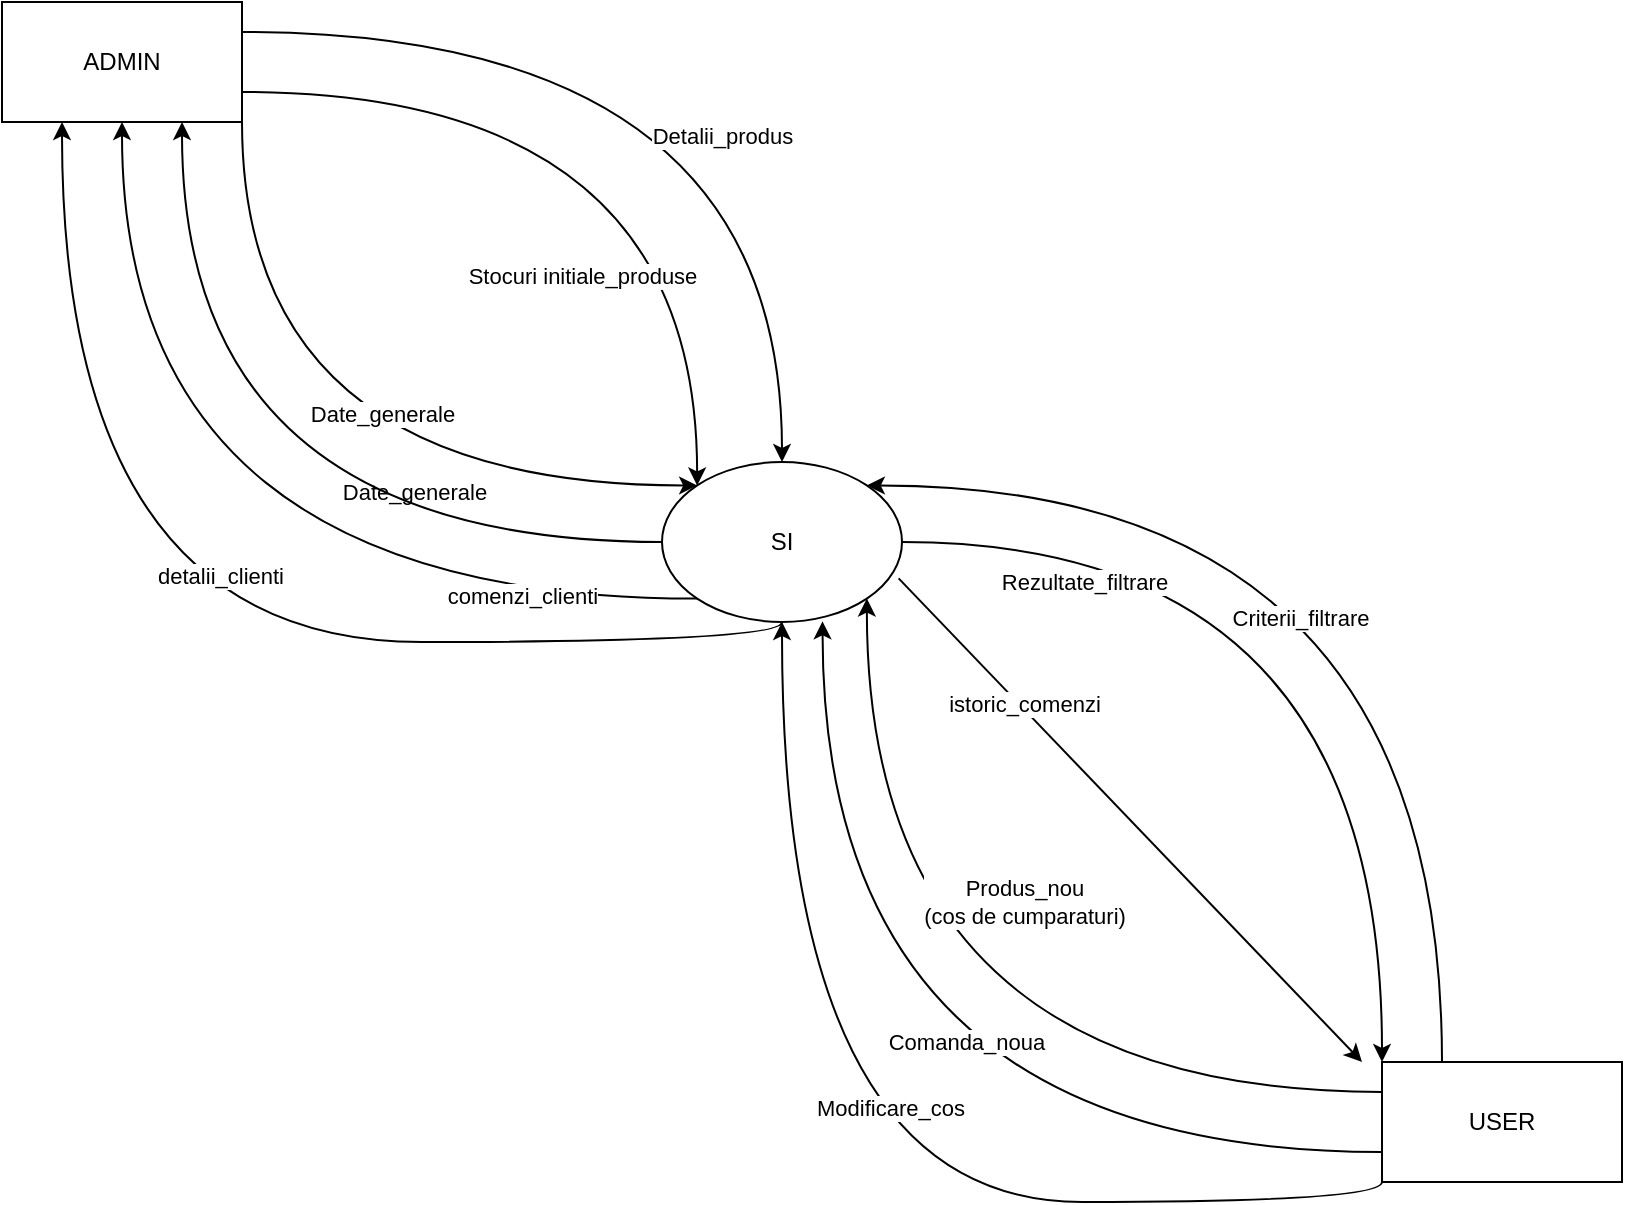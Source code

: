 <mxfile version="20.8.16" type="device"><diagram name="Page-1" id="ReWSVAAQgxQV1rEbffUf"><mxGraphModel dx="1276" dy="614" grid="1" gridSize="10" guides="1" tooltips="1" connect="1" arrows="1" fold="1" page="1" pageScale="1" pageWidth="850" pageHeight="1100" math="0" shadow="0"><root><mxCell id="0"/><mxCell id="1" parent="0"/><mxCell id="twsSZfrFqojOAcueQTn0-1" value="ADMIN" style="rounded=0;whiteSpace=wrap;html=1;" parent="1" vertex="1"><mxGeometry x="20" y="30" width="120" height="60" as="geometry"/></mxCell><mxCell id="twsSZfrFqojOAcueQTn0-2" value="USER" style="rounded=0;whiteSpace=wrap;html=1;" parent="1" vertex="1"><mxGeometry x="710" y="560" width="120" height="60" as="geometry"/></mxCell><mxCell id="twsSZfrFqojOAcueQTn0-3" value="SI" style="ellipse;whiteSpace=wrap;html=1;" parent="1" vertex="1"><mxGeometry x="350" y="260" width="120" height="80" as="geometry"/></mxCell><mxCell id="twsSZfrFqojOAcueQTn0-4" value="" style="endArrow=classic;html=1;rounded=0;entryX=0;entryY=0;entryDx=0;entryDy=0;exitX=1;exitY=1;exitDx=0;exitDy=0;edgeStyle=orthogonalEdgeStyle;curved=1;" parent="1" source="twsSZfrFqojOAcueQTn0-1" target="twsSZfrFqojOAcueQTn0-3" edge="1"><mxGeometry width="50" height="50" relative="1" as="geometry"><mxPoint x="200" y="190" as="sourcePoint"/><mxPoint x="250" y="140" as="targetPoint"/><Array as="points"><mxPoint x="140" y="272"/></Array></mxGeometry></mxCell><mxCell id="twsSZfrFqojOAcueQTn0-5" value="Date_generale" style="edgeLabel;html=1;align=center;verticalAlign=middle;resizable=0;points=[];" parent="twsSZfrFqojOAcueQTn0-4" vertex="1" connectable="0"><mxGeometry x="0.099" y="-2" relative="1" as="geometry"><mxPoint x="42" y="1" as="offset"/></mxGeometry></mxCell><mxCell id="twsSZfrFqojOAcueQTn0-6" value="" style="endArrow=classic;html=1;rounded=0;exitX=1;exitY=0.25;exitDx=0;exitDy=0;entryX=0.5;entryY=0;entryDx=0;entryDy=0;edgeStyle=orthogonalEdgeStyle;curved=1;" parent="1" source="twsSZfrFqojOAcueQTn0-1" target="twsSZfrFqojOAcueQTn0-3" edge="1"><mxGeometry width="50" height="50" relative="1" as="geometry"><mxPoint x="520" y="350" as="sourcePoint"/><mxPoint x="570" y="300" as="targetPoint"/></mxGeometry></mxCell><mxCell id="twsSZfrFqojOAcueQTn0-7" value="Detalii_produs" style="edgeLabel;html=1;align=center;verticalAlign=middle;resizable=0;points=[];" parent="twsSZfrFqojOAcueQTn0-6" vertex="1" connectable="0"><mxGeometry x="-0.104" y="-52" relative="1" as="geometry"><mxPoint x="22" as="offset"/></mxGeometry></mxCell><mxCell id="twsSZfrFqojOAcueQTn0-8" value="" style="endArrow=classic;html=1;rounded=0;exitX=0;exitY=0.5;exitDx=0;exitDy=0;entryX=0.75;entryY=1;entryDx=0;entryDy=0;edgeStyle=orthogonalEdgeStyle;curved=1;" parent="1" source="twsSZfrFqojOAcueQTn0-3" target="twsSZfrFqojOAcueQTn0-1" edge="1"><mxGeometry width="50" height="50" relative="1" as="geometry"><mxPoint x="180" y="300" as="sourcePoint"/><mxPoint x="230" y="250" as="targetPoint"/></mxGeometry></mxCell><mxCell id="twsSZfrFqojOAcueQTn0-9" value="Date_generale" style="edgeLabel;html=1;align=center;verticalAlign=middle;resizable=0;points=[];" parent="twsSZfrFqojOAcueQTn0-8" vertex="1" connectable="0"><mxGeometry x="0.098" y="1" relative="1" as="geometry"><mxPoint x="101" y="-57" as="offset"/></mxGeometry></mxCell><mxCell id="twsSZfrFqojOAcueQTn0-11" value="" style="endArrow=classic;html=1;rounded=0;exitX=1;exitY=0.75;exitDx=0;exitDy=0;entryX=0;entryY=0;entryDx=0;entryDy=0;edgeStyle=orthogonalEdgeStyle;curved=1;" parent="1" source="twsSZfrFqojOAcueQTn0-1" target="twsSZfrFqojOAcueQTn0-3" edge="1"><mxGeometry width="50" height="50" relative="1" as="geometry"><mxPoint x="70" y="330" as="sourcePoint"/><mxPoint x="230" y="230" as="targetPoint"/></mxGeometry></mxCell><mxCell id="twsSZfrFqojOAcueQTn0-18" value="Stocuri initiale_produse" style="edgeLabel;html=1;align=center;verticalAlign=middle;resizable=0;points=[];" parent="twsSZfrFqojOAcueQTn0-11" vertex="1" connectable="0"><mxGeometry x="0.505" y="-19" relative="1" as="geometry"><mxPoint x="-39" as="offset"/></mxGeometry></mxCell><mxCell id="twsSZfrFqojOAcueQTn0-19" value="" style="endArrow=classic;html=1;rounded=0;exitX=0;exitY=1;exitDx=0;exitDy=0;entryX=0.5;entryY=1;entryDx=0;entryDy=0;edgeStyle=orthogonalEdgeStyle;curved=1;" parent="1" source="twsSZfrFqojOAcueQTn0-3" target="twsSZfrFqojOAcueQTn0-1" edge="1"><mxGeometry width="50" height="50" relative="1" as="geometry"><mxPoint x="120" y="330" as="sourcePoint"/><mxPoint x="140" y="410" as="targetPoint"/></mxGeometry></mxCell><mxCell id="twsSZfrFqojOAcueQTn0-22" value="comenzi_clienti" style="edgeLabel;html=1;align=center;verticalAlign=middle;resizable=0;points=[];" parent="twsSZfrFqojOAcueQTn0-19" vertex="1" connectable="0"><mxGeometry x="0.384" y="-50" relative="1" as="geometry"><mxPoint x="150" y="75" as="offset"/></mxGeometry></mxCell><mxCell id="twsSZfrFqojOAcueQTn0-23" value="" style="endArrow=classic;html=1;rounded=0;curved=1;exitX=0.5;exitY=1;exitDx=0;exitDy=0;entryX=0.25;entryY=1;entryDx=0;entryDy=0;edgeStyle=orthogonalEdgeStyle;" parent="1" source="twsSZfrFqojOAcueQTn0-3" target="twsSZfrFqojOAcueQTn0-1" edge="1"><mxGeometry width="50" height="50" relative="1" as="geometry"><mxPoint x="80" y="360" as="sourcePoint"/><mxPoint x="130" y="310" as="targetPoint"/></mxGeometry></mxCell><mxCell id="twsSZfrFqojOAcueQTn0-24" value="detalii_clienti" style="edgeLabel;html=1;align=center;verticalAlign=middle;resizable=0;points=[];" parent="twsSZfrFqojOAcueQTn0-23" vertex="1" connectable="0"><mxGeometry x="-0.074" y="-33" relative="1" as="geometry"><mxPoint as="offset"/></mxGeometry></mxCell><mxCell id="twsSZfrFqojOAcueQTn0-28" value="" style="endArrow=classic;html=1;rounded=0;curved=1;exitX=0.25;exitY=0;exitDx=0;exitDy=0;entryX=1;entryY=0;entryDx=0;entryDy=0;edgeStyle=orthogonalEdgeStyle;" parent="1" source="twsSZfrFqojOAcueQTn0-2" target="twsSZfrFqojOAcueQTn0-3" edge="1"><mxGeometry width="50" height="50" relative="1" as="geometry"><mxPoint x="710" y="440" as="sourcePoint"/><mxPoint x="760" y="390" as="targetPoint"/><Array as="points"><mxPoint x="740" y="272"/></Array></mxGeometry></mxCell><mxCell id="twsSZfrFqojOAcueQTn0-30" value="Criterii_filtrare" style="edgeLabel;html=1;align=center;verticalAlign=middle;resizable=0;points=[];" parent="twsSZfrFqojOAcueQTn0-28" vertex="1" connectable="0"><mxGeometry x="0.25" y="66" relative="1" as="geometry"><mxPoint as="offset"/></mxGeometry></mxCell><mxCell id="twsSZfrFqojOAcueQTn0-31" value="" style="endArrow=classic;html=1;rounded=0;curved=1;exitX=1;exitY=0.5;exitDx=0;exitDy=0;entryX=0;entryY=0;entryDx=0;entryDy=0;edgeStyle=orthogonalEdgeStyle;" parent="1" source="twsSZfrFqojOAcueQTn0-3" target="twsSZfrFqojOAcueQTn0-2" edge="1"><mxGeometry width="50" height="50" relative="1" as="geometry"><mxPoint x="560" y="460" as="sourcePoint"/><mxPoint x="610" y="410" as="targetPoint"/></mxGeometry></mxCell><mxCell id="twsSZfrFqojOAcueQTn0-32" value="Rezultate_filtrare" style="edgeLabel;html=1;align=center;verticalAlign=middle;resizable=0;points=[];" parent="twsSZfrFqojOAcueQTn0-31" vertex="1" connectable="0"><mxGeometry x="-0.33" y="-50" relative="1" as="geometry"><mxPoint x="-77" y="-30" as="offset"/></mxGeometry></mxCell><mxCell id="twsSZfrFqojOAcueQTn0-33" value="" style="endArrow=classic;html=1;rounded=0;exitX=0;exitY=0.25;exitDx=0;exitDy=0;entryX=1;entryY=1;entryDx=0;entryDy=0;edgeStyle=orthogonalEdgeStyle;curved=1;" parent="1" source="twsSZfrFqojOAcueQTn0-2" target="twsSZfrFqojOAcueQTn0-3" edge="1"><mxGeometry width="50" height="50" relative="1" as="geometry"><mxPoint x="460" y="500" as="sourcePoint"/><mxPoint x="510" y="450" as="targetPoint"/></mxGeometry></mxCell><mxCell id="twsSZfrFqojOAcueQTn0-34" value="Produs_nou&lt;br&gt;(cos de cumparaturi)" style="edgeLabel;html=1;align=center;verticalAlign=middle;resizable=0;points=[];" parent="twsSZfrFqojOAcueQTn0-33" vertex="1" connectable="0"><mxGeometry x="0.412" y="-36" relative="1" as="geometry"><mxPoint x="42" y="3" as="offset"/></mxGeometry></mxCell><mxCell id="twsSZfrFqojOAcueQTn0-35" value="" style="endArrow=classic;html=1;rounded=0;curved=1;exitX=0;exitY=0.75;exitDx=0;exitDy=0;edgeStyle=orthogonalEdgeStyle;entryX=0.669;entryY=0.996;entryDx=0;entryDy=0;entryPerimeter=0;" parent="1" source="twsSZfrFqojOAcueQTn0-2" target="twsSZfrFqojOAcueQTn0-3" edge="1"><mxGeometry width="50" height="50" relative="1" as="geometry"><mxPoint x="310" y="540" as="sourcePoint"/><mxPoint x="430" y="380" as="targetPoint"/></mxGeometry></mxCell><mxCell id="twsSZfrFqojOAcueQTn0-36" value="Comanda_noua" style="edgeLabel;html=1;align=center;verticalAlign=middle;resizable=0;points=[];" parent="twsSZfrFqojOAcueQTn0-35" vertex="1" connectable="0"><mxGeometry x="-0.235" y="-55" relative="1" as="geometry"><mxPoint as="offset"/></mxGeometry></mxCell><mxCell id="twsSZfrFqojOAcueQTn0-37" value="" style="endArrow=classic;html=1;rounded=0;curved=1;exitX=0;exitY=1;exitDx=0;exitDy=0;edgeStyle=orthogonalEdgeStyle;entryX=0.5;entryY=1;entryDx=0;entryDy=0;" parent="1" source="twsSZfrFqojOAcueQTn0-2" target="twsSZfrFqojOAcueQTn0-3" edge="1"><mxGeometry width="50" height="50" relative="1" as="geometry"><mxPoint x="250" y="520" as="sourcePoint"/><mxPoint x="410" y="350" as="targetPoint"/></mxGeometry></mxCell><mxCell id="twsSZfrFqojOAcueQTn0-38" value="Modificare_cos" style="edgeLabel;html=1;align=center;verticalAlign=middle;resizable=0;points=[];" parent="twsSZfrFqojOAcueQTn0-37" vertex="1" connectable="0"><mxGeometry x="-0.147" y="-47" relative="1" as="geometry"><mxPoint as="offset"/></mxGeometry></mxCell><mxCell id="twsSZfrFqojOAcueQTn0-39" value="" style="endArrow=classic;html=1;rounded=0;curved=1;exitX=0.986;exitY=0.727;exitDx=0;exitDy=0;exitPerimeter=0;" parent="1" source="twsSZfrFqojOAcueQTn0-3" edge="1"><mxGeometry width="50" height="50" relative="1" as="geometry"><mxPoint x="520" y="420" as="sourcePoint"/><mxPoint x="700" y="560" as="targetPoint"/></mxGeometry></mxCell><mxCell id="twsSZfrFqojOAcueQTn0-40" value="istoric_comenzi" style="edgeLabel;html=1;align=center;verticalAlign=middle;resizable=0;points=[];" parent="twsSZfrFqojOAcueQTn0-39" vertex="1" connectable="0"><mxGeometry x="-0.474" y="2" relative="1" as="geometry"><mxPoint as="offset"/></mxGeometry></mxCell></root></mxGraphModel></diagram></mxfile>